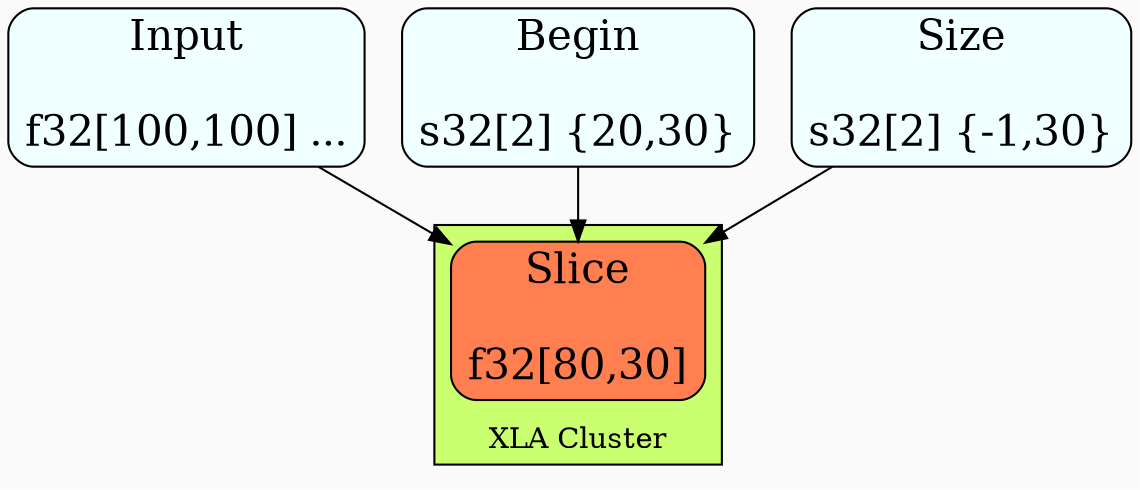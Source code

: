 digraph {
  graph[bgcolor=gray98,compound=true]
  node[fontsize=20,shape=box,fillcolor=azure, style="filled,rounded"]

  subgraph cluster_0 {
    label="XLA Cluster";labelloc="b"
    style=filled
    fillcolor=darkolivegreen1
    node[fillcolor=coral]
    Slice[label="Slice\n\nf32[80,30]"]
  }

  Input[label="Input\n\nf32[100,100] ..."]
  Begin[label="Begin\n\ns32[2] {20,30}"]
  Size[label="Size\n\ns32[2] {-1,30}"]
  Input -> Slice
  Begin -> Slice
  Size -> Slice
}
